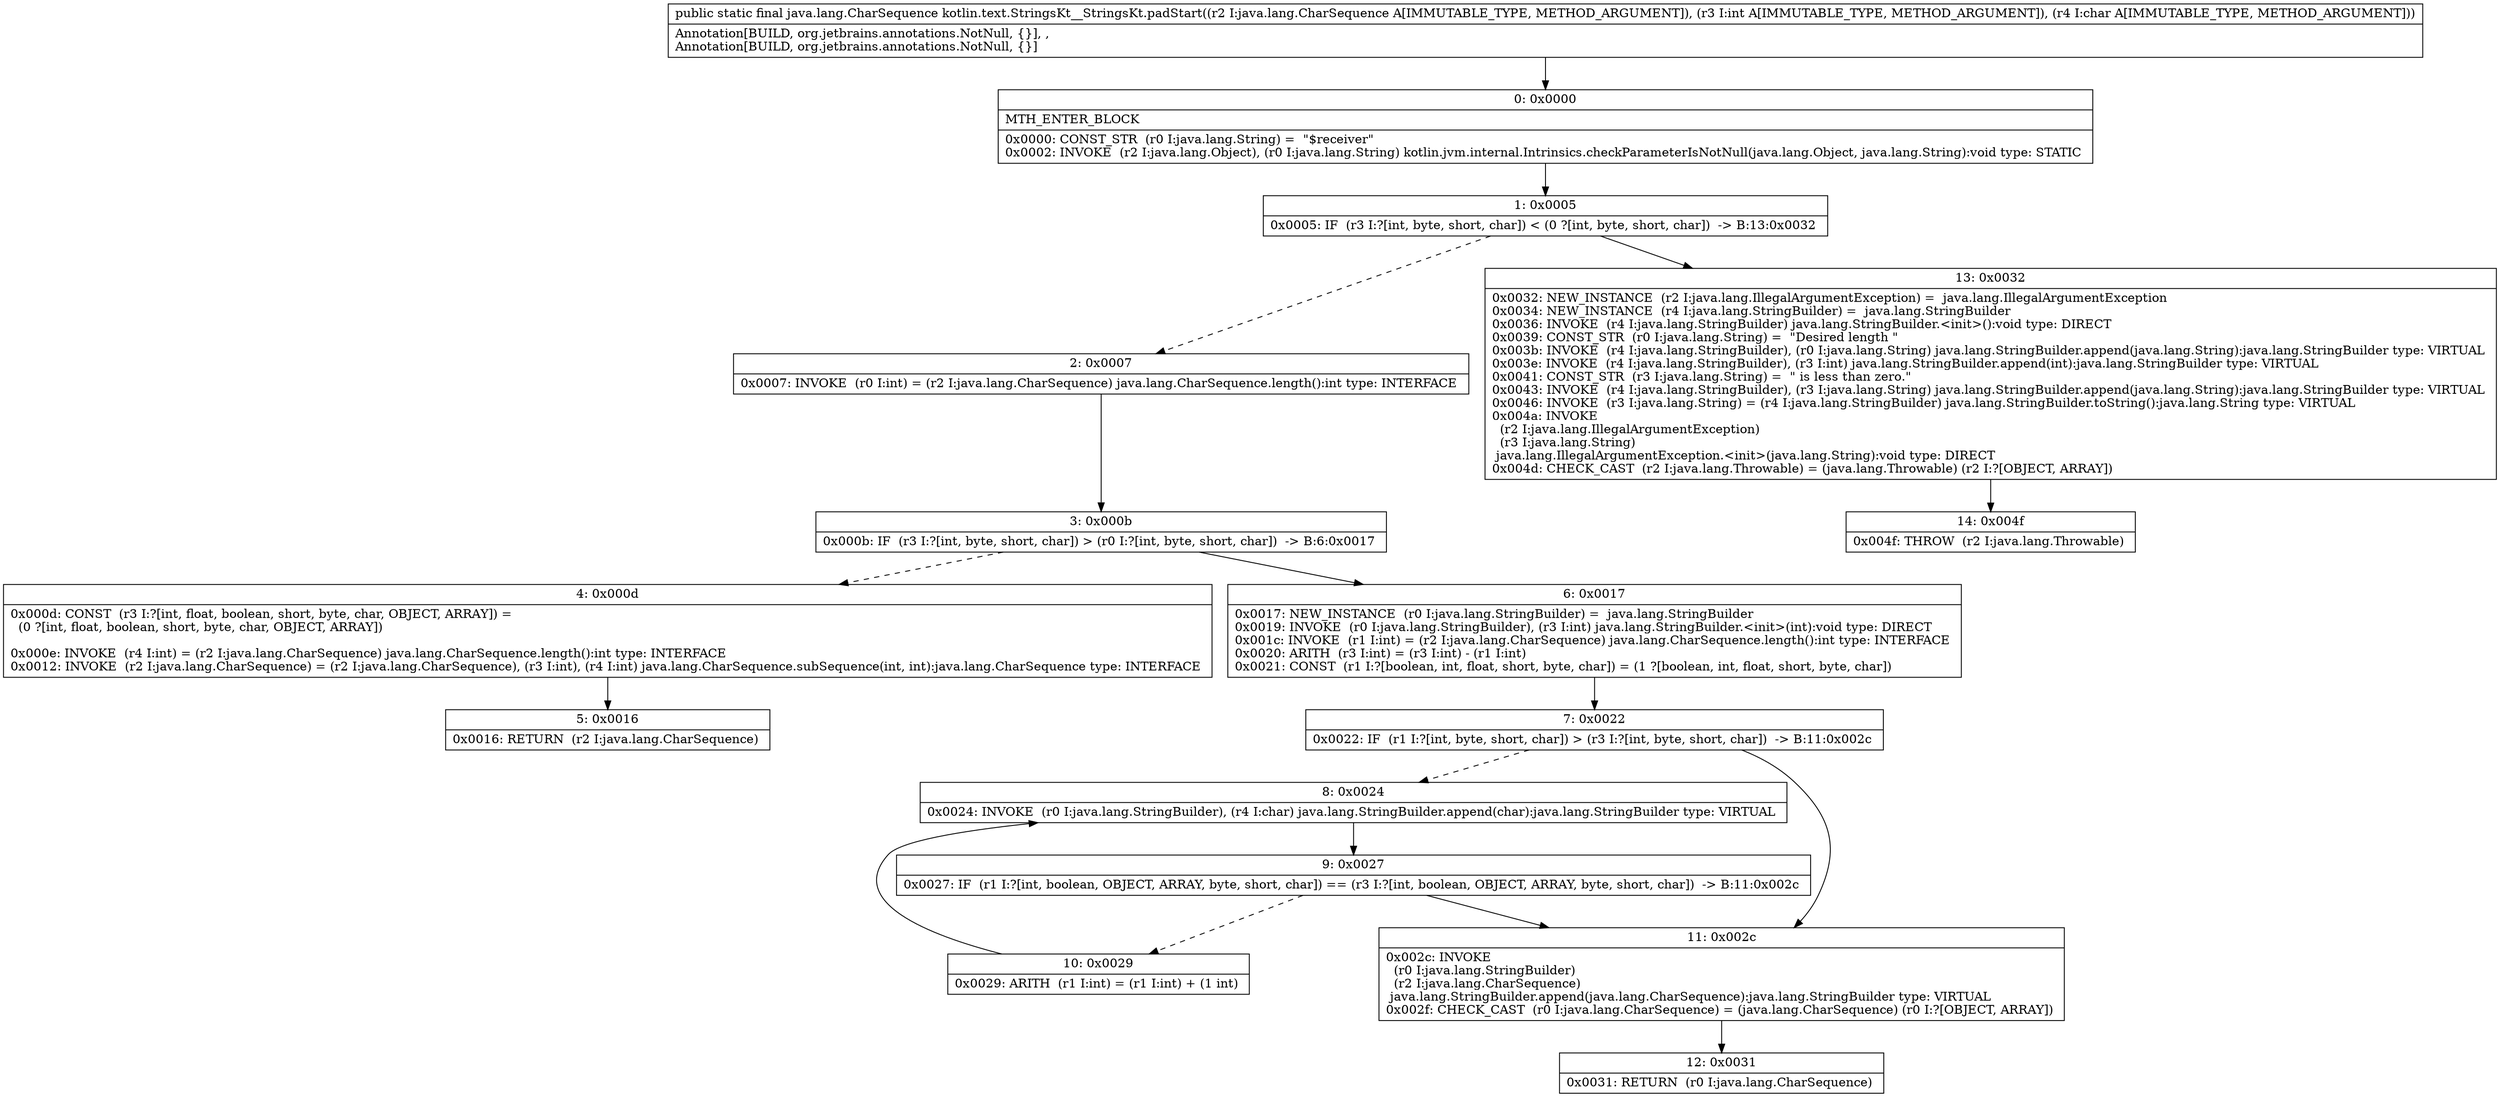digraph "CFG forkotlin.text.StringsKt__StringsKt.padStart(Ljava\/lang\/CharSequence;IC)Ljava\/lang\/CharSequence;" {
Node_0 [shape=record,label="{0\:\ 0x0000|MTH_ENTER_BLOCK\l|0x0000: CONST_STR  (r0 I:java.lang.String) =  \"$receiver\" \l0x0002: INVOKE  (r2 I:java.lang.Object), (r0 I:java.lang.String) kotlin.jvm.internal.Intrinsics.checkParameterIsNotNull(java.lang.Object, java.lang.String):void type: STATIC \l}"];
Node_1 [shape=record,label="{1\:\ 0x0005|0x0005: IF  (r3 I:?[int, byte, short, char]) \< (0 ?[int, byte, short, char])  \-\> B:13:0x0032 \l}"];
Node_2 [shape=record,label="{2\:\ 0x0007|0x0007: INVOKE  (r0 I:int) = (r2 I:java.lang.CharSequence) java.lang.CharSequence.length():int type: INTERFACE \l}"];
Node_3 [shape=record,label="{3\:\ 0x000b|0x000b: IF  (r3 I:?[int, byte, short, char]) \> (r0 I:?[int, byte, short, char])  \-\> B:6:0x0017 \l}"];
Node_4 [shape=record,label="{4\:\ 0x000d|0x000d: CONST  (r3 I:?[int, float, boolean, short, byte, char, OBJECT, ARRAY]) = \l  (0 ?[int, float, boolean, short, byte, char, OBJECT, ARRAY])\l \l0x000e: INVOKE  (r4 I:int) = (r2 I:java.lang.CharSequence) java.lang.CharSequence.length():int type: INTERFACE \l0x0012: INVOKE  (r2 I:java.lang.CharSequence) = (r2 I:java.lang.CharSequence), (r3 I:int), (r4 I:int) java.lang.CharSequence.subSequence(int, int):java.lang.CharSequence type: INTERFACE \l}"];
Node_5 [shape=record,label="{5\:\ 0x0016|0x0016: RETURN  (r2 I:java.lang.CharSequence) \l}"];
Node_6 [shape=record,label="{6\:\ 0x0017|0x0017: NEW_INSTANCE  (r0 I:java.lang.StringBuilder) =  java.lang.StringBuilder \l0x0019: INVOKE  (r0 I:java.lang.StringBuilder), (r3 I:int) java.lang.StringBuilder.\<init\>(int):void type: DIRECT \l0x001c: INVOKE  (r1 I:int) = (r2 I:java.lang.CharSequence) java.lang.CharSequence.length():int type: INTERFACE \l0x0020: ARITH  (r3 I:int) = (r3 I:int) \- (r1 I:int) \l0x0021: CONST  (r1 I:?[boolean, int, float, short, byte, char]) = (1 ?[boolean, int, float, short, byte, char]) \l}"];
Node_7 [shape=record,label="{7\:\ 0x0022|0x0022: IF  (r1 I:?[int, byte, short, char]) \> (r3 I:?[int, byte, short, char])  \-\> B:11:0x002c \l}"];
Node_8 [shape=record,label="{8\:\ 0x0024|0x0024: INVOKE  (r0 I:java.lang.StringBuilder), (r4 I:char) java.lang.StringBuilder.append(char):java.lang.StringBuilder type: VIRTUAL \l}"];
Node_9 [shape=record,label="{9\:\ 0x0027|0x0027: IF  (r1 I:?[int, boolean, OBJECT, ARRAY, byte, short, char]) == (r3 I:?[int, boolean, OBJECT, ARRAY, byte, short, char])  \-\> B:11:0x002c \l}"];
Node_10 [shape=record,label="{10\:\ 0x0029|0x0029: ARITH  (r1 I:int) = (r1 I:int) + (1 int) \l}"];
Node_11 [shape=record,label="{11\:\ 0x002c|0x002c: INVOKE  \l  (r0 I:java.lang.StringBuilder)\l  (r2 I:java.lang.CharSequence)\l java.lang.StringBuilder.append(java.lang.CharSequence):java.lang.StringBuilder type: VIRTUAL \l0x002f: CHECK_CAST  (r0 I:java.lang.CharSequence) = (java.lang.CharSequence) (r0 I:?[OBJECT, ARRAY]) \l}"];
Node_12 [shape=record,label="{12\:\ 0x0031|0x0031: RETURN  (r0 I:java.lang.CharSequence) \l}"];
Node_13 [shape=record,label="{13\:\ 0x0032|0x0032: NEW_INSTANCE  (r2 I:java.lang.IllegalArgumentException) =  java.lang.IllegalArgumentException \l0x0034: NEW_INSTANCE  (r4 I:java.lang.StringBuilder) =  java.lang.StringBuilder \l0x0036: INVOKE  (r4 I:java.lang.StringBuilder) java.lang.StringBuilder.\<init\>():void type: DIRECT \l0x0039: CONST_STR  (r0 I:java.lang.String) =  \"Desired length \" \l0x003b: INVOKE  (r4 I:java.lang.StringBuilder), (r0 I:java.lang.String) java.lang.StringBuilder.append(java.lang.String):java.lang.StringBuilder type: VIRTUAL \l0x003e: INVOKE  (r4 I:java.lang.StringBuilder), (r3 I:int) java.lang.StringBuilder.append(int):java.lang.StringBuilder type: VIRTUAL \l0x0041: CONST_STR  (r3 I:java.lang.String) =  \" is less than zero.\" \l0x0043: INVOKE  (r4 I:java.lang.StringBuilder), (r3 I:java.lang.String) java.lang.StringBuilder.append(java.lang.String):java.lang.StringBuilder type: VIRTUAL \l0x0046: INVOKE  (r3 I:java.lang.String) = (r4 I:java.lang.StringBuilder) java.lang.StringBuilder.toString():java.lang.String type: VIRTUAL \l0x004a: INVOKE  \l  (r2 I:java.lang.IllegalArgumentException)\l  (r3 I:java.lang.String)\l java.lang.IllegalArgumentException.\<init\>(java.lang.String):void type: DIRECT \l0x004d: CHECK_CAST  (r2 I:java.lang.Throwable) = (java.lang.Throwable) (r2 I:?[OBJECT, ARRAY]) \l}"];
Node_14 [shape=record,label="{14\:\ 0x004f|0x004f: THROW  (r2 I:java.lang.Throwable) \l}"];
MethodNode[shape=record,label="{public static final java.lang.CharSequence kotlin.text.StringsKt__StringsKt.padStart((r2 I:java.lang.CharSequence A[IMMUTABLE_TYPE, METHOD_ARGUMENT]), (r3 I:int A[IMMUTABLE_TYPE, METHOD_ARGUMENT]), (r4 I:char A[IMMUTABLE_TYPE, METHOD_ARGUMENT]))  | Annotation[BUILD, org.jetbrains.annotations.NotNull, \{\}], , \lAnnotation[BUILD, org.jetbrains.annotations.NotNull, \{\}]\l}"];
MethodNode -> Node_0;
Node_0 -> Node_1;
Node_1 -> Node_2[style=dashed];
Node_1 -> Node_13;
Node_2 -> Node_3;
Node_3 -> Node_4[style=dashed];
Node_3 -> Node_6;
Node_4 -> Node_5;
Node_6 -> Node_7;
Node_7 -> Node_8[style=dashed];
Node_7 -> Node_11;
Node_8 -> Node_9;
Node_9 -> Node_10[style=dashed];
Node_9 -> Node_11;
Node_10 -> Node_8;
Node_11 -> Node_12;
Node_13 -> Node_14;
}

